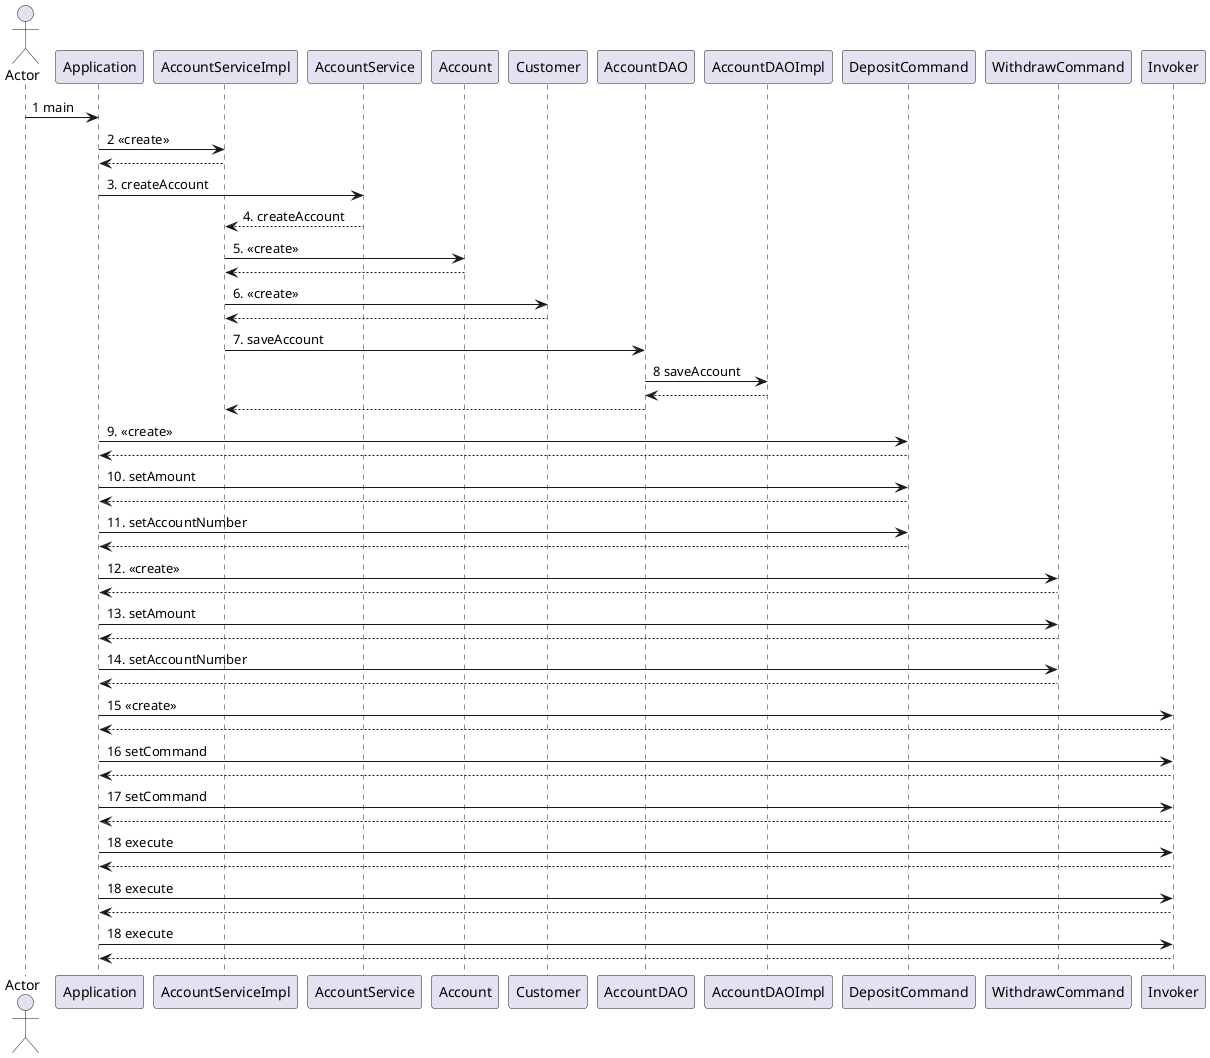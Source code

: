 @startuml
'https://plantuml.com/sequence-diagram

actor Actor
participant Application
participant AccountServiceImpl
participant AccountService
participant Account
participant Customer
participant AccountDAO
participant AccountDAOImpl
participant DepositCommand
participant WithdrawCommand
participant Invoker

Actor -> Application: 1 main
Application -> AccountServiceImpl: 2 <<create>>
AccountServiceImpl --> Application

Application -> AccountService : 3. createAccount
AccountService --> AccountServiceImpl : 4. createAccount
AccountServiceImpl -> Account : 5. <<create>>
Account --> AccountServiceImpl
AccountServiceImpl -> Customer : 6. <<create>>
Customer --> AccountServiceImpl
AccountServiceImpl -> AccountDAO: 7. saveAccount
AccountDAO -> AccountDAOImpl: 8 saveAccount
AccountDAOImpl --> AccountDAO
AccountDAO --> AccountServiceImpl

'creating commands
Application -> DepositCommand : 9. <<create>>
DepositCommand --> Application
Application -> DepositCommand: 10. setAmount
DepositCommand --> Application
Application -> DepositCommand: 11. setAccountNumber
DepositCommand --> Application

'creating WithDrawCommand
Application -> WithdrawCommand : 12. <<create>>
WithdrawCommand --> Application
Application -> WithdrawCommand: 13. setAmount
WithdrawCommand --> Application
Application -> WithdrawCommand: 14. setAccountNumber
WithdrawCommand --> Application

Application -> Invoker : 15 <<create>>
Invoker --> Application

Application -> Invoker : 16 setCommand
Invoker --> Application

Application -> Invoker : 17 setCommand
Invoker --> Application

Application -> Invoker : 18 execute
Invoker --> Application

Application -> Invoker : 18 execute
Invoker --> Application
Application -> Invoker : 18 execute
Invoker --> Application


@enduml